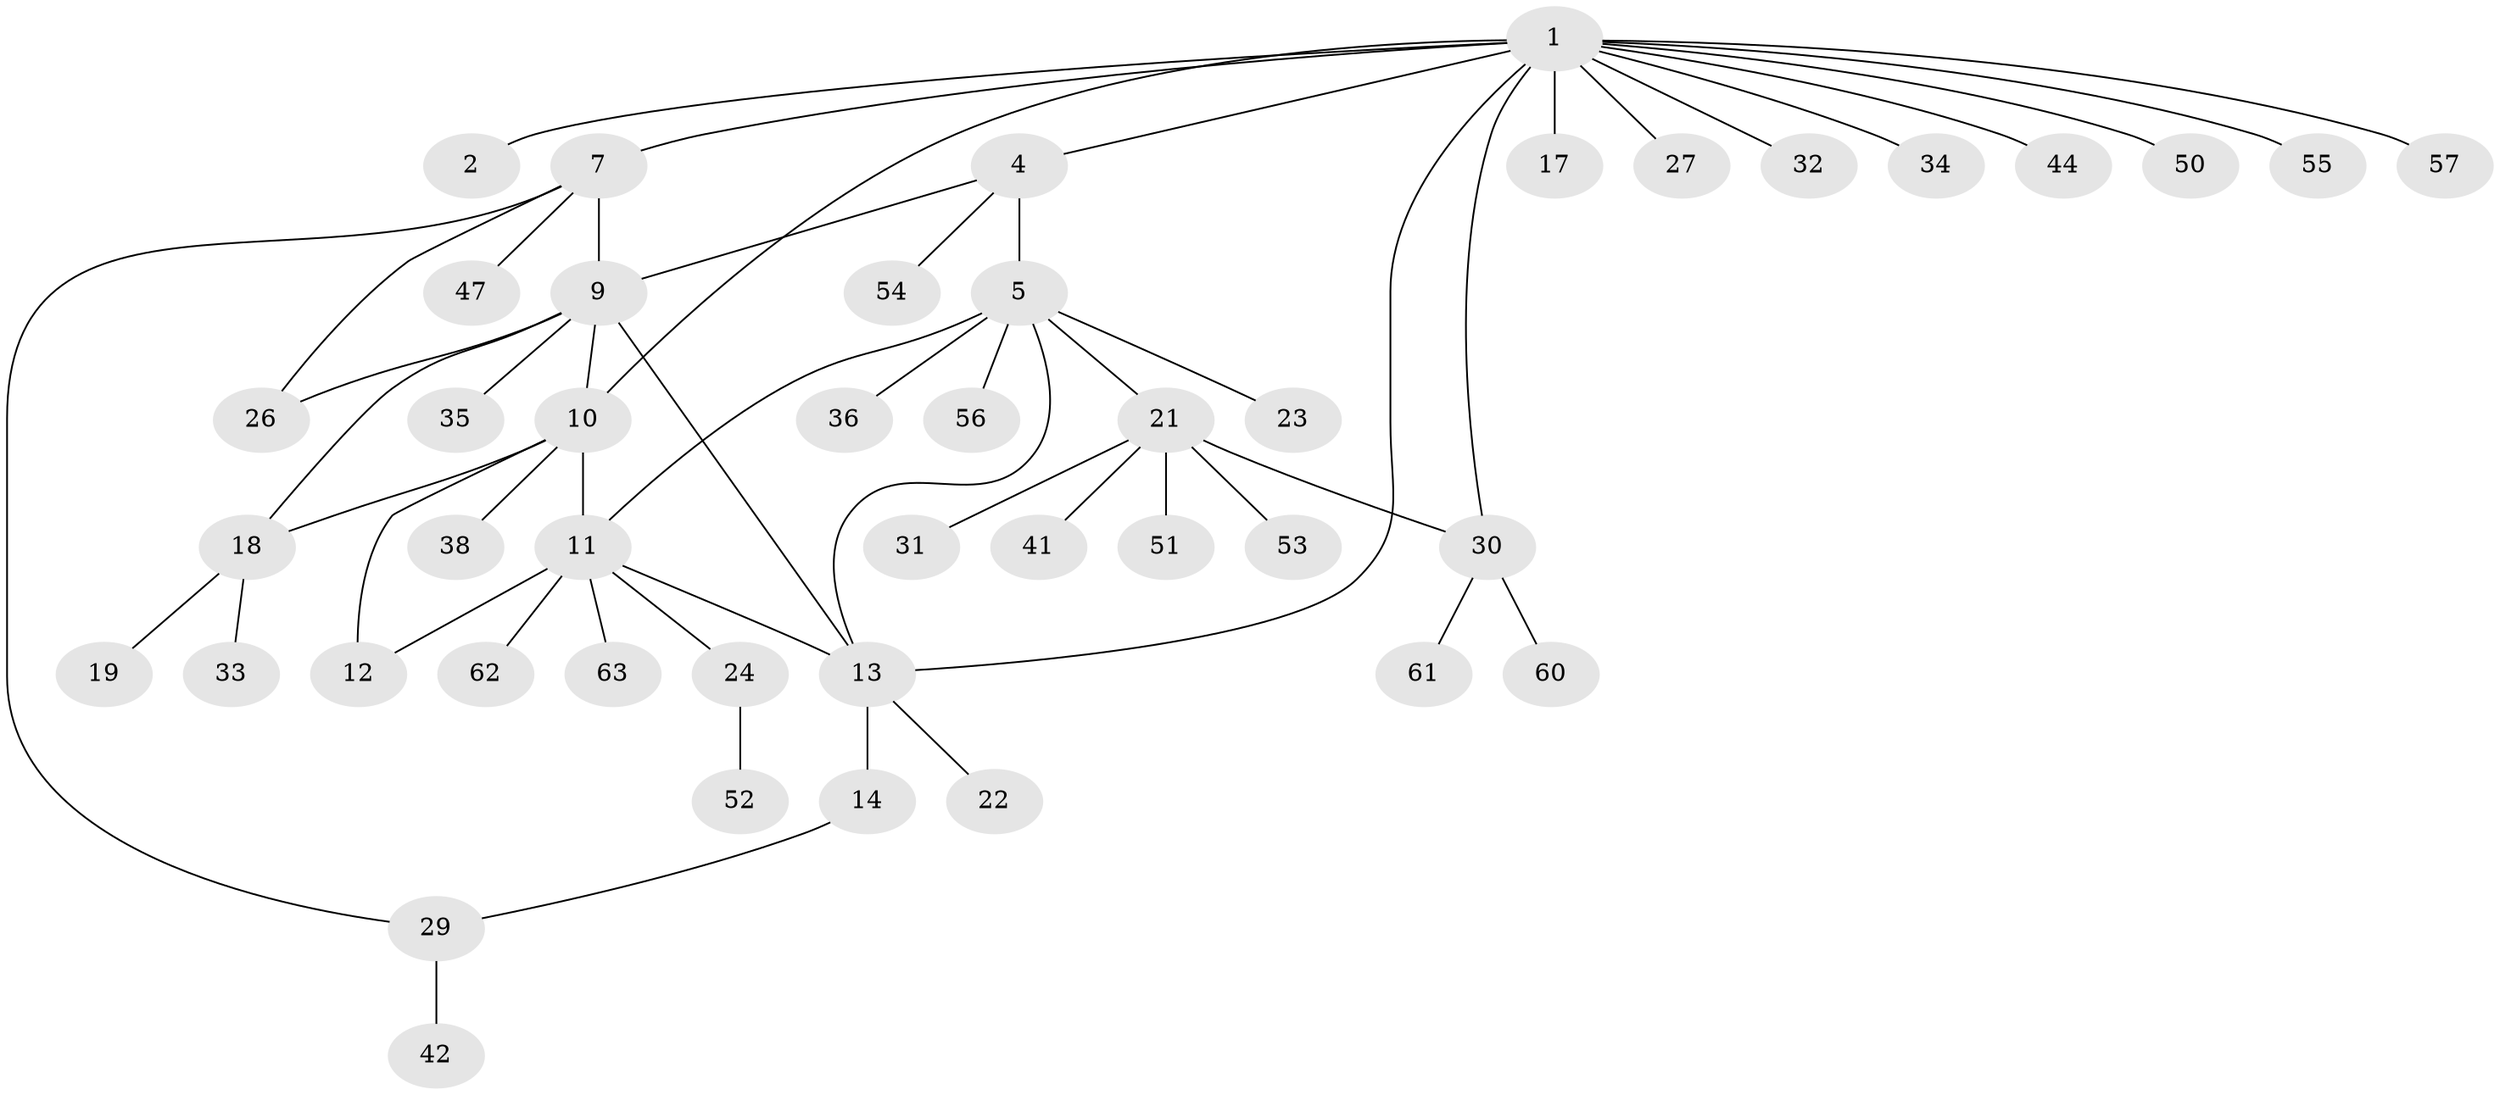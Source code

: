 // Generated by graph-tools (version 1.1) at 2025/52/02/27/25 19:52:15]
// undirected, 45 vertices, 55 edges
graph export_dot {
graph [start="1"]
  node [color=gray90,style=filled];
  1 [super="+3"];
  2 [super="+59"];
  4 [super="+6"];
  5 [super="+40"];
  7 [super="+8"];
  9 [super="+16"];
  10 [super="+49"];
  11 [super="+37"];
  12;
  13 [super="+15"];
  14 [super="+28"];
  17;
  18 [super="+20"];
  19;
  21 [super="+58"];
  22;
  23 [super="+25"];
  24;
  26;
  27;
  29 [super="+45"];
  30 [super="+43"];
  31;
  32 [super="+48"];
  33;
  34 [super="+39"];
  35;
  36;
  38;
  41;
  42 [super="+46"];
  44;
  47;
  50;
  51;
  52;
  53;
  54;
  55;
  56;
  57 [super="+64"];
  60;
  61;
  62;
  63;
  1 -- 2 [weight=2];
  1 -- 27;
  1 -- 32;
  1 -- 34;
  1 -- 44;
  1 -- 13;
  1 -- 4;
  1 -- 10;
  1 -- 17;
  1 -- 50;
  1 -- 55;
  1 -- 57;
  1 -- 30;
  1 -- 7;
  4 -- 5 [weight=2];
  4 -- 54;
  4 -- 9;
  5 -- 11;
  5 -- 21;
  5 -- 23;
  5 -- 36;
  5 -- 56;
  5 -- 13;
  7 -- 9 [weight=2];
  7 -- 26;
  7 -- 47;
  7 -- 29;
  9 -- 10;
  9 -- 18;
  9 -- 35;
  9 -- 13 [weight=2];
  9 -- 26;
  10 -- 11;
  10 -- 12;
  10 -- 38;
  10 -- 18;
  11 -- 12;
  11 -- 24;
  11 -- 63;
  11 -- 13;
  11 -- 62;
  13 -- 14 [weight=2];
  13 -- 22;
  14 -- 29;
  18 -- 19;
  18 -- 33;
  21 -- 30;
  21 -- 31;
  21 -- 41;
  21 -- 51;
  21 -- 53;
  24 -- 52;
  29 -- 42;
  30 -- 60;
  30 -- 61;
}
